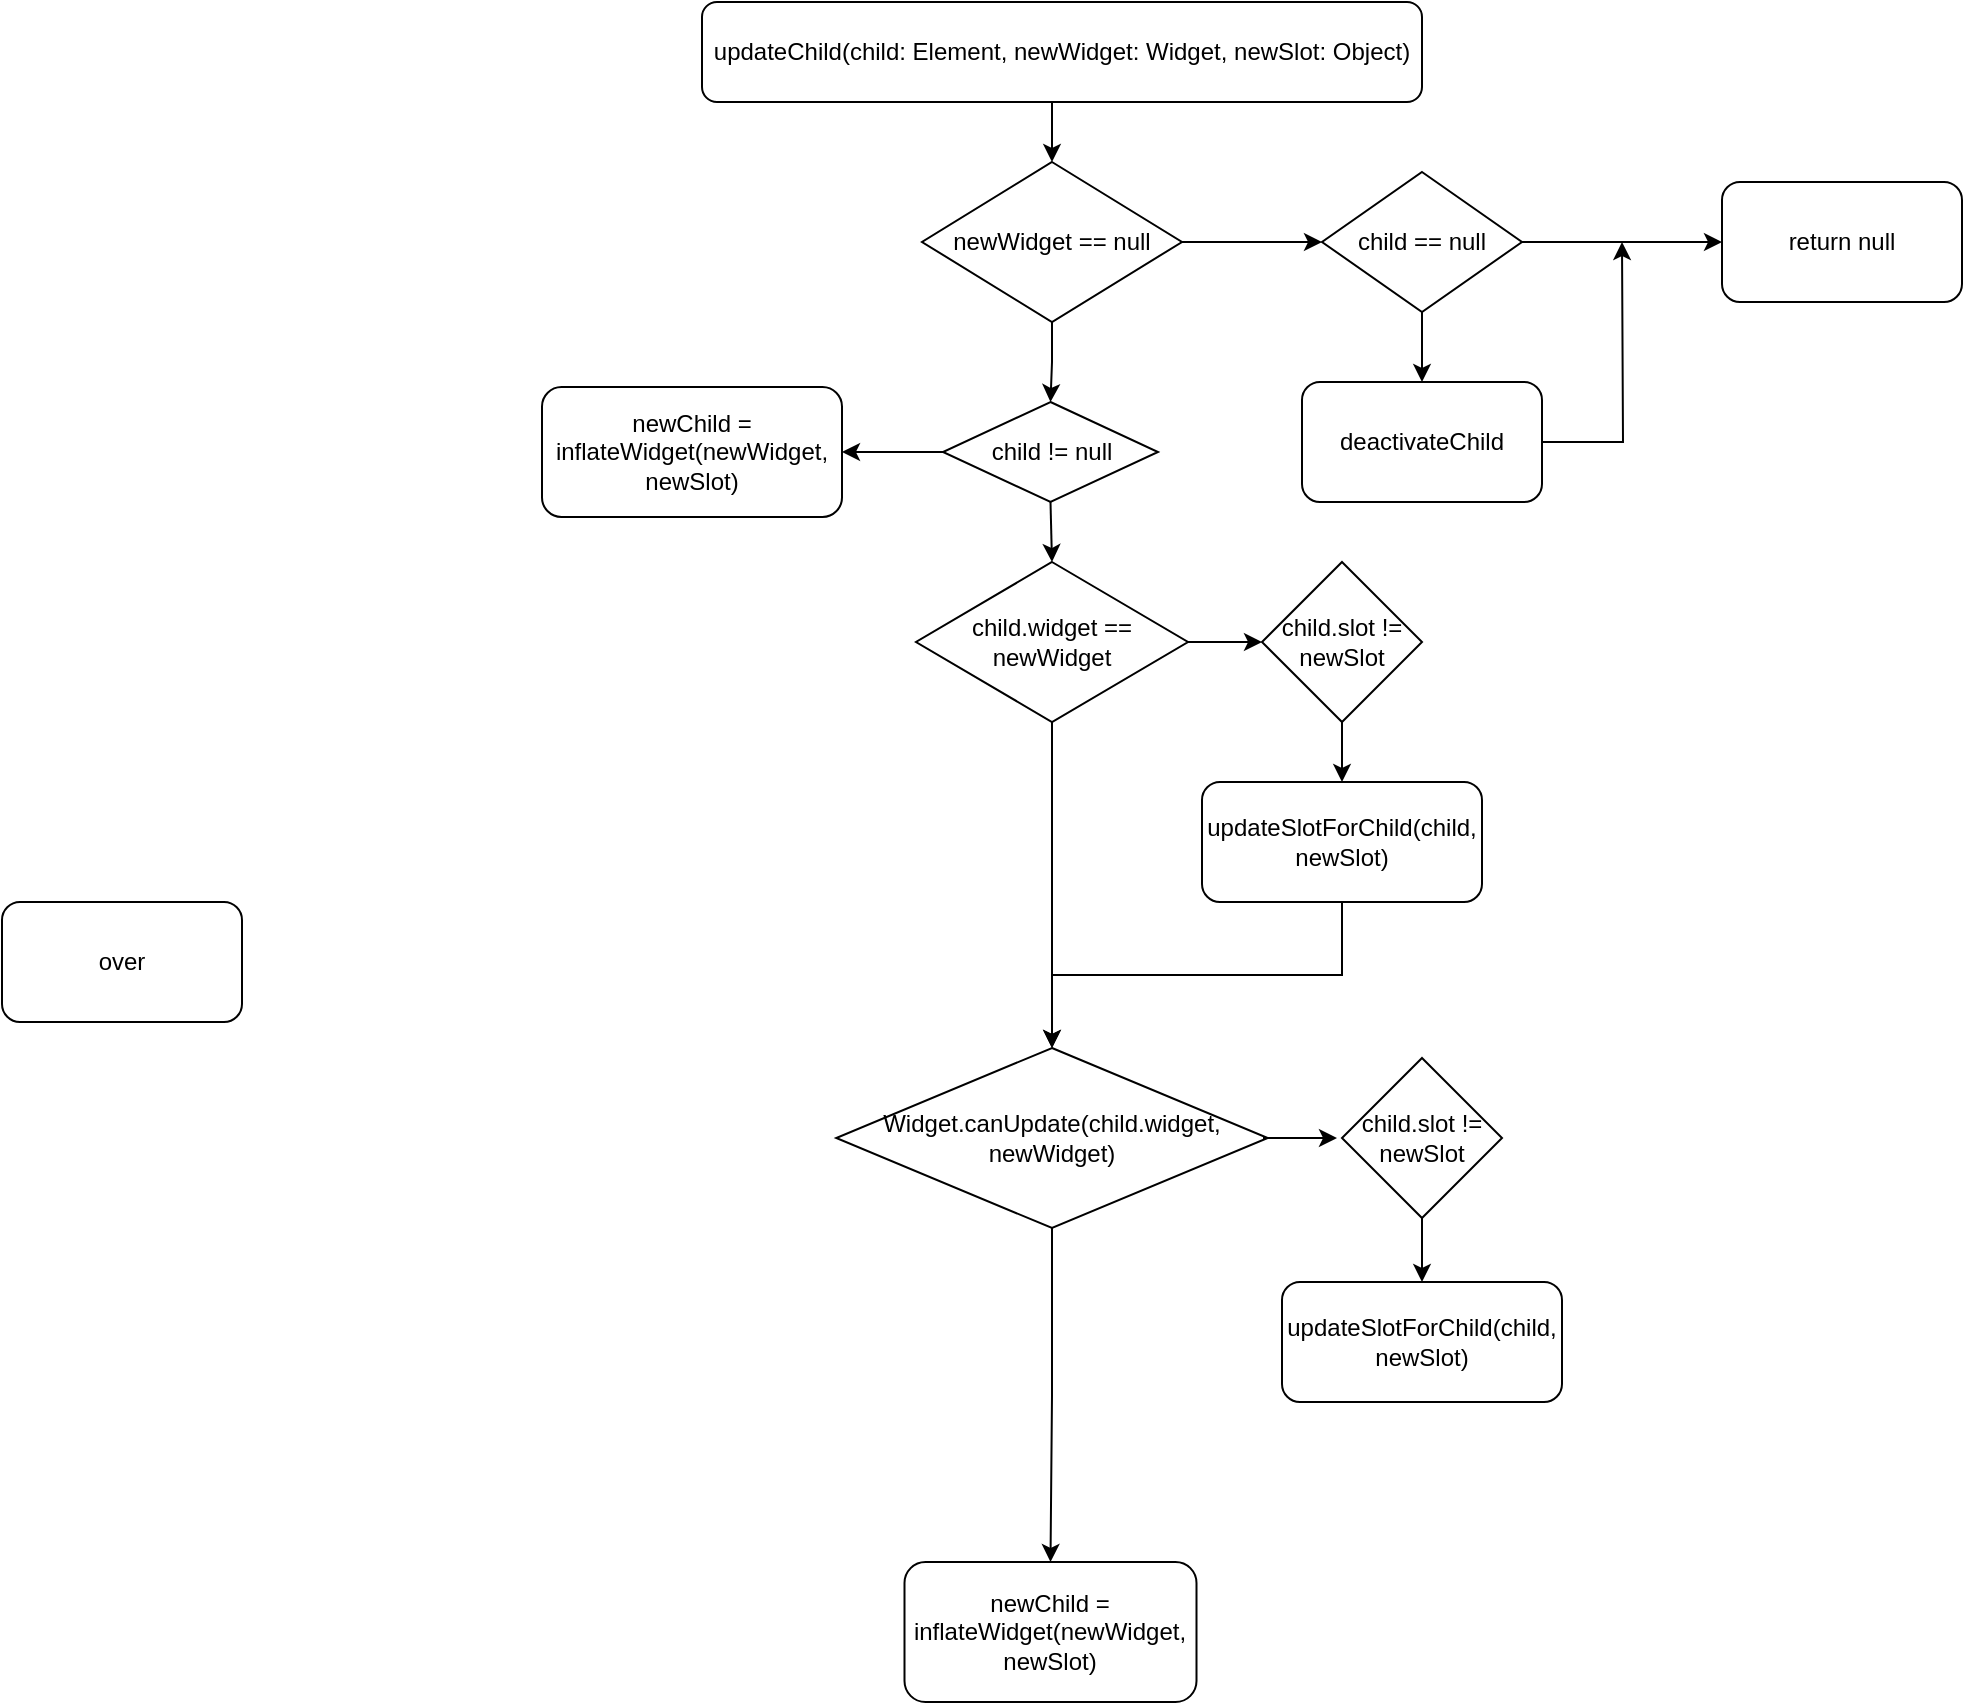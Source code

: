 <mxfile version="15.6.8" type="github">
  <diagram id="C5RBs43oDa-KdzZeNtuy" name="Page-1">
    <mxGraphModel dx="2125" dy="684" grid="1" gridSize="10" guides="1" tooltips="1" connect="1" arrows="1" fold="1" page="1" pageScale="1" pageWidth="827" pageHeight="1169" math="0" shadow="0">
      <root>
        <mxCell id="WIyWlLk6GJQsqaUBKTNV-0" />
        <mxCell id="WIyWlLk6GJQsqaUBKTNV-1" parent="WIyWlLk6GJQsqaUBKTNV-0" />
        <mxCell id="w8wW7PFBJsgnr9SxtRlz-10" style="edgeStyle=orthogonalEdgeStyle;rounded=0;orthogonalLoop=1;jettySize=auto;html=1;exitX=0.5;exitY=1;exitDx=0;exitDy=0;entryX=0.5;entryY=0;entryDx=0;entryDy=0;" edge="1" parent="WIyWlLk6GJQsqaUBKTNV-1" source="w8wW7PFBJsgnr9SxtRlz-0" target="w8wW7PFBJsgnr9SxtRlz-1">
          <mxGeometry relative="1" as="geometry" />
        </mxCell>
        <mxCell id="w8wW7PFBJsgnr9SxtRlz-0" value="updateChild(child: Element, newWidget: Widget, newSlot: Object)" style="rounded=1;whiteSpace=wrap;html=1;" vertex="1" parent="WIyWlLk6GJQsqaUBKTNV-1">
          <mxGeometry x="170" y="40" width="360" height="50" as="geometry" />
        </mxCell>
        <mxCell id="w8wW7PFBJsgnr9SxtRlz-4" style="edgeStyle=orthogonalEdgeStyle;rounded=0;orthogonalLoop=1;jettySize=auto;html=1;exitX=1;exitY=0.5;exitDx=0;exitDy=0;entryX=0;entryY=0.5;entryDx=0;entryDy=0;" edge="1" parent="WIyWlLk6GJQsqaUBKTNV-1" source="w8wW7PFBJsgnr9SxtRlz-1" target="w8wW7PFBJsgnr9SxtRlz-3">
          <mxGeometry relative="1" as="geometry" />
        </mxCell>
        <mxCell id="w8wW7PFBJsgnr9SxtRlz-12" style="edgeStyle=orthogonalEdgeStyle;rounded=0;orthogonalLoop=1;jettySize=auto;html=1;exitX=0.5;exitY=1;exitDx=0;exitDy=0;" edge="1" parent="WIyWlLk6GJQsqaUBKTNV-1" source="w8wW7PFBJsgnr9SxtRlz-1" target="w8wW7PFBJsgnr9SxtRlz-11">
          <mxGeometry relative="1" as="geometry" />
        </mxCell>
        <mxCell id="w8wW7PFBJsgnr9SxtRlz-1" value="newWidget == null" style="rhombus;whiteSpace=wrap;html=1;" vertex="1" parent="WIyWlLk6GJQsqaUBKTNV-1">
          <mxGeometry x="280" y="120" width="130" height="80" as="geometry" />
        </mxCell>
        <mxCell id="w8wW7PFBJsgnr9SxtRlz-6" style="edgeStyle=orthogonalEdgeStyle;rounded=0;orthogonalLoop=1;jettySize=auto;html=1;exitX=0.5;exitY=1;exitDx=0;exitDy=0;entryX=0.5;entryY=0;entryDx=0;entryDy=0;" edge="1" parent="WIyWlLk6GJQsqaUBKTNV-1" source="w8wW7PFBJsgnr9SxtRlz-3" target="w8wW7PFBJsgnr9SxtRlz-5">
          <mxGeometry relative="1" as="geometry" />
        </mxCell>
        <mxCell id="w8wW7PFBJsgnr9SxtRlz-8" style="edgeStyle=orthogonalEdgeStyle;rounded=0;orthogonalLoop=1;jettySize=auto;html=1;exitX=1;exitY=0.5;exitDx=0;exitDy=0;entryX=0;entryY=0.5;entryDx=0;entryDy=0;" edge="1" parent="WIyWlLk6GJQsqaUBKTNV-1" source="w8wW7PFBJsgnr9SxtRlz-3" target="w8wW7PFBJsgnr9SxtRlz-7">
          <mxGeometry relative="1" as="geometry" />
        </mxCell>
        <mxCell id="w8wW7PFBJsgnr9SxtRlz-3" value="child == null" style="rhombus;whiteSpace=wrap;html=1;" vertex="1" parent="WIyWlLk6GJQsqaUBKTNV-1">
          <mxGeometry x="480" y="125" width="100" height="70" as="geometry" />
        </mxCell>
        <mxCell id="w8wW7PFBJsgnr9SxtRlz-9" style="edgeStyle=orthogonalEdgeStyle;rounded=0;orthogonalLoop=1;jettySize=auto;html=1;exitX=1;exitY=0.5;exitDx=0;exitDy=0;" edge="1" parent="WIyWlLk6GJQsqaUBKTNV-1" source="w8wW7PFBJsgnr9SxtRlz-5">
          <mxGeometry relative="1" as="geometry">
            <mxPoint x="630" y="160" as="targetPoint" />
          </mxGeometry>
        </mxCell>
        <mxCell id="w8wW7PFBJsgnr9SxtRlz-5" value="deactivateChild" style="rounded=1;whiteSpace=wrap;html=1;" vertex="1" parent="WIyWlLk6GJQsqaUBKTNV-1">
          <mxGeometry x="470" y="230" width="120" height="60" as="geometry" />
        </mxCell>
        <mxCell id="w8wW7PFBJsgnr9SxtRlz-7" value="return null" style="rounded=1;whiteSpace=wrap;html=1;" vertex="1" parent="WIyWlLk6GJQsqaUBKTNV-1">
          <mxGeometry x="680" y="130" width="120" height="60" as="geometry" />
        </mxCell>
        <mxCell id="w8wW7PFBJsgnr9SxtRlz-14" style="edgeStyle=orthogonalEdgeStyle;rounded=0;orthogonalLoop=1;jettySize=auto;html=1;exitX=0;exitY=0.5;exitDx=0;exitDy=0;entryX=1;entryY=0.5;entryDx=0;entryDy=0;" edge="1" parent="WIyWlLk6GJQsqaUBKTNV-1" source="w8wW7PFBJsgnr9SxtRlz-11" target="w8wW7PFBJsgnr9SxtRlz-13">
          <mxGeometry relative="1" as="geometry" />
        </mxCell>
        <mxCell id="w8wW7PFBJsgnr9SxtRlz-16" style="edgeStyle=orthogonalEdgeStyle;rounded=0;orthogonalLoop=1;jettySize=auto;html=1;exitX=0.5;exitY=1;exitDx=0;exitDy=0;entryX=0.5;entryY=0;entryDx=0;entryDy=0;" edge="1" parent="WIyWlLk6GJQsqaUBKTNV-1" source="w8wW7PFBJsgnr9SxtRlz-11" target="w8wW7PFBJsgnr9SxtRlz-15">
          <mxGeometry relative="1" as="geometry" />
        </mxCell>
        <mxCell id="w8wW7PFBJsgnr9SxtRlz-11" value="child != null" style="rhombus;whiteSpace=wrap;html=1;" vertex="1" parent="WIyWlLk6GJQsqaUBKTNV-1">
          <mxGeometry x="290.5" y="240" width="107.5" height="50" as="geometry" />
        </mxCell>
        <mxCell id="w8wW7PFBJsgnr9SxtRlz-13" value="newChild = inflateWidget(newWidget, newSlot)" style="rounded=1;whiteSpace=wrap;html=1;" vertex="1" parent="WIyWlLk6GJQsqaUBKTNV-1">
          <mxGeometry x="90" y="232.5" width="150" height="65" as="geometry" />
        </mxCell>
        <mxCell id="w8wW7PFBJsgnr9SxtRlz-19" style="edgeStyle=orthogonalEdgeStyle;rounded=0;orthogonalLoop=1;jettySize=auto;html=1;exitX=1;exitY=0.5;exitDx=0;exitDy=0;entryX=0;entryY=0.5;entryDx=0;entryDy=0;" edge="1" parent="WIyWlLk6GJQsqaUBKTNV-1" source="w8wW7PFBJsgnr9SxtRlz-15" target="w8wW7PFBJsgnr9SxtRlz-18">
          <mxGeometry relative="1" as="geometry" />
        </mxCell>
        <mxCell id="w8wW7PFBJsgnr9SxtRlz-23" style="edgeStyle=orthogonalEdgeStyle;rounded=0;orthogonalLoop=1;jettySize=auto;html=1;exitX=0.5;exitY=1;exitDx=0;exitDy=0;entryX=0.5;entryY=0;entryDx=0;entryDy=0;" edge="1" parent="WIyWlLk6GJQsqaUBKTNV-1" source="w8wW7PFBJsgnr9SxtRlz-15" target="w8wW7PFBJsgnr9SxtRlz-22">
          <mxGeometry relative="1" as="geometry" />
        </mxCell>
        <mxCell id="w8wW7PFBJsgnr9SxtRlz-15" value="child.widget == newWidget" style="rhombus;whiteSpace=wrap;html=1;" vertex="1" parent="WIyWlLk6GJQsqaUBKTNV-1">
          <mxGeometry x="277" y="320" width="136" height="80" as="geometry" />
        </mxCell>
        <mxCell id="w8wW7PFBJsgnr9SxtRlz-17" value="over" style="rounded=1;whiteSpace=wrap;html=1;" vertex="1" parent="WIyWlLk6GJQsqaUBKTNV-1">
          <mxGeometry x="-180" y="490" width="120" height="60" as="geometry" />
        </mxCell>
        <mxCell id="w8wW7PFBJsgnr9SxtRlz-21" style="edgeStyle=orthogonalEdgeStyle;rounded=0;orthogonalLoop=1;jettySize=auto;html=1;exitX=0.5;exitY=1;exitDx=0;exitDy=0;entryX=0.5;entryY=0;entryDx=0;entryDy=0;" edge="1" parent="WIyWlLk6GJQsqaUBKTNV-1" source="w8wW7PFBJsgnr9SxtRlz-18" target="w8wW7PFBJsgnr9SxtRlz-20">
          <mxGeometry relative="1" as="geometry" />
        </mxCell>
        <mxCell id="w8wW7PFBJsgnr9SxtRlz-18" value="child.slot != newSlot" style="rhombus;whiteSpace=wrap;html=1;" vertex="1" parent="WIyWlLk6GJQsqaUBKTNV-1">
          <mxGeometry x="450" y="320" width="80" height="80" as="geometry" />
        </mxCell>
        <mxCell id="w8wW7PFBJsgnr9SxtRlz-25" style="edgeStyle=orthogonalEdgeStyle;rounded=0;orthogonalLoop=1;jettySize=auto;html=1;exitX=0.5;exitY=1;exitDx=0;exitDy=0;entryX=0.5;entryY=0;entryDx=0;entryDy=0;" edge="1" parent="WIyWlLk6GJQsqaUBKTNV-1" source="w8wW7PFBJsgnr9SxtRlz-20" target="w8wW7PFBJsgnr9SxtRlz-22">
          <mxGeometry relative="1" as="geometry" />
        </mxCell>
        <mxCell id="w8wW7PFBJsgnr9SxtRlz-20" value="updateSlotForChild(child, newSlot)" style="rounded=1;whiteSpace=wrap;html=1;" vertex="1" parent="WIyWlLk6GJQsqaUBKTNV-1">
          <mxGeometry x="420" y="430" width="140" height="60" as="geometry" />
        </mxCell>
        <mxCell id="w8wW7PFBJsgnr9SxtRlz-31" style="edgeStyle=orthogonalEdgeStyle;rounded=0;orthogonalLoop=1;jettySize=auto;html=1;exitX=0.5;exitY=1;exitDx=0;exitDy=0;entryX=0.5;entryY=0;entryDx=0;entryDy=0;" edge="1" parent="WIyWlLk6GJQsqaUBKTNV-1" source="w8wW7PFBJsgnr9SxtRlz-22" target="w8wW7PFBJsgnr9SxtRlz-30">
          <mxGeometry relative="1" as="geometry" />
        </mxCell>
        <mxCell id="w8wW7PFBJsgnr9SxtRlz-22" value="Widget.canUpdate(child.widget, newWidget)" style="rhombus;whiteSpace=wrap;html=1;" vertex="1" parent="WIyWlLk6GJQsqaUBKTNV-1">
          <mxGeometry x="237.13" y="563" width="215.75" height="90" as="geometry" />
        </mxCell>
        <mxCell id="w8wW7PFBJsgnr9SxtRlz-26" style="edgeStyle=orthogonalEdgeStyle;rounded=0;orthogonalLoop=1;jettySize=auto;html=1;exitX=1;exitY=0.5;exitDx=0;exitDy=0;entryX=0;entryY=0.5;entryDx=0;entryDy=0;" edge="1" parent="WIyWlLk6GJQsqaUBKTNV-1">
          <mxGeometry relative="1" as="geometry">
            <mxPoint x="450.5" y="608" as="sourcePoint" />
            <mxPoint x="487.5" y="608" as="targetPoint" />
          </mxGeometry>
        </mxCell>
        <mxCell id="w8wW7PFBJsgnr9SxtRlz-30" value="&lt;span&gt;newChild = inflateWidget(newWidget, newSlot)&lt;/span&gt;" style="rounded=1;whiteSpace=wrap;html=1;" vertex="1" parent="WIyWlLk6GJQsqaUBKTNV-1">
          <mxGeometry x="271.25" y="820" width="146" height="70" as="geometry" />
        </mxCell>
        <mxCell id="w8wW7PFBJsgnr9SxtRlz-33" style="edgeStyle=orthogonalEdgeStyle;rounded=0;orthogonalLoop=1;jettySize=auto;html=1;exitX=0.5;exitY=1;exitDx=0;exitDy=0;entryX=0.5;entryY=0;entryDx=0;entryDy=0;" edge="1" parent="WIyWlLk6GJQsqaUBKTNV-1" source="w8wW7PFBJsgnr9SxtRlz-34" target="w8wW7PFBJsgnr9SxtRlz-35">
          <mxGeometry relative="1" as="geometry" />
        </mxCell>
        <mxCell id="w8wW7PFBJsgnr9SxtRlz-34" value="child.slot != newSlot" style="rhombus;whiteSpace=wrap;html=1;" vertex="1" parent="WIyWlLk6GJQsqaUBKTNV-1">
          <mxGeometry x="490" y="568" width="80" height="80" as="geometry" />
        </mxCell>
        <mxCell id="w8wW7PFBJsgnr9SxtRlz-35" value="updateSlotForChild(child, newSlot)" style="rounded=1;whiteSpace=wrap;html=1;" vertex="1" parent="WIyWlLk6GJQsqaUBKTNV-1">
          <mxGeometry x="460" y="680" width="140" height="60" as="geometry" />
        </mxCell>
      </root>
    </mxGraphModel>
  </diagram>
</mxfile>
